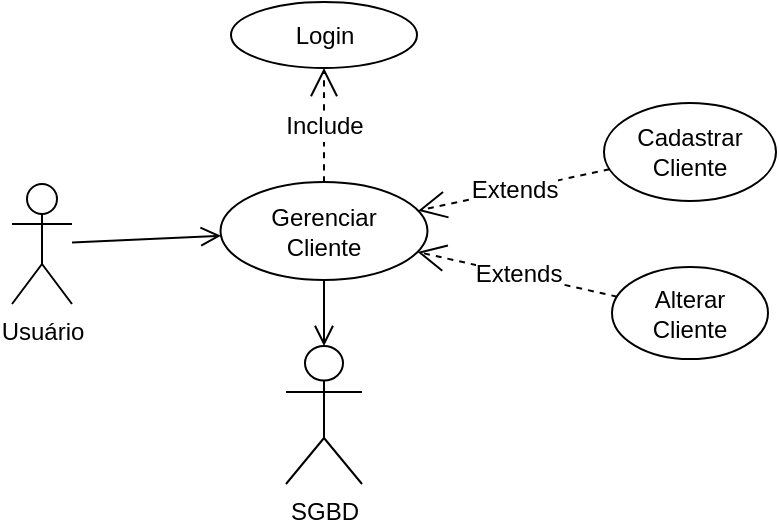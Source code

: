 <mxfile version="24.7.17">
  <diagram name="Page-1" id="XKuFGBFuqH11n4ffUUHy">
    <mxGraphModel dx="1961" dy="1357" grid="0" gridSize="10" guides="1" tooltips="1" connect="1" arrows="1" fold="1" page="1" pageScale="1" pageWidth="1169" pageHeight="827" math="0" shadow="0">
      <root>
        <mxCell id="0" />
        <mxCell id="1" parent="0" />
        <mxCell id="M98I_Dfe5uiVffybFT3l-3" value="Usuário&lt;div&gt;&lt;br&gt;&lt;/div&gt;" style="shape=umlActor;verticalLabelPosition=bottom;verticalAlign=top;html=1;" parent="1" vertex="1">
          <mxGeometry x="-1043" y="-617" width="30" height="60" as="geometry" />
        </mxCell>
        <mxCell id="M98I_Dfe5uiVffybFT3l-5" value="&lt;div&gt;SGBD&lt;/div&gt;" style="shape=umlActor;verticalLabelPosition=bottom;verticalAlign=top;html=1;" parent="1" vertex="1">
          <mxGeometry x="-906" y="-536" width="38" height="69" as="geometry" />
        </mxCell>
        <mxCell id="M98I_Dfe5uiVffybFT3l-7" value="Login" style="ellipse;whiteSpace=wrap;html=1;" parent="1" vertex="1">
          <mxGeometry x="-933.5" y="-708" width="93" height="33" as="geometry" />
        </mxCell>
        <mxCell id="M98I_Dfe5uiVffybFT3l-38" value="Cadastrar&lt;div&gt;Cliente&lt;/div&gt;" style="ellipse;whiteSpace=wrap;html=1;" parent="1" vertex="1">
          <mxGeometry x="-747" y="-657.5" width="86" height="49" as="geometry" />
        </mxCell>
        <mxCell id="M98I_Dfe5uiVffybFT3l-56" value="Gerenciar&lt;div&gt;Cliente&lt;/div&gt;" style="ellipse;whiteSpace=wrap;html=1;" parent="1" vertex="1">
          <mxGeometry x="-938.75" y="-618" width="103.5" height="49" as="geometry" />
        </mxCell>
        <mxCell id="M98I_Dfe5uiVffybFT3l-57" value="Extends" style="endArrow=open;endSize=12;dashed=1;html=1;rounded=0;fontSize=12;curved=1;" parent="1" source="M98I_Dfe5uiVffybFT3l-38" target="M98I_Dfe5uiVffybFT3l-56" edge="1">
          <mxGeometry x="-0.001" width="160" relative="1" as="geometry">
            <mxPoint x="-390" y="-805.5" as="sourcePoint" />
            <mxPoint x="-592" y="-776.5" as="targetPoint" />
            <mxPoint as="offset" />
          </mxGeometry>
        </mxCell>
        <mxCell id="M98I_Dfe5uiVffybFT3l-58" value="Include" style="endArrow=open;endSize=12;dashed=1;html=1;rounded=0;fontSize=12;curved=1;" parent="1" source="M98I_Dfe5uiVffybFT3l-56" target="M98I_Dfe5uiVffybFT3l-7" edge="1">
          <mxGeometry width="160" relative="1" as="geometry">
            <mxPoint x="-742" y="-758" as="sourcePoint" />
            <mxPoint x="-916" y="-711" as="targetPoint" />
          </mxGeometry>
        </mxCell>
        <mxCell id="M98I_Dfe5uiVffybFT3l-59" value="Alterar&lt;div&gt;&lt;span style=&quot;background-color: initial;&quot;&gt;Cliente&lt;/span&gt;&lt;/div&gt;" style="ellipse;whiteSpace=wrap;html=1;" parent="1" vertex="1">
          <mxGeometry x="-743" y="-575.5" width="78" height="46" as="geometry" />
        </mxCell>
        <mxCell id="M98I_Dfe5uiVffybFT3l-60" value="Extends" style="endArrow=open;endSize=12;dashed=1;html=1;rounded=0;fontSize=12;curved=1;" parent="1" source="M98I_Dfe5uiVffybFT3l-59" target="M98I_Dfe5uiVffybFT3l-56" edge="1">
          <mxGeometry x="-0.001" width="160" relative="1" as="geometry">
            <mxPoint x="-723" y="-717" as="sourcePoint" />
            <mxPoint x="-810" y="-686" as="targetPoint" />
            <mxPoint as="offset" />
          </mxGeometry>
        </mxCell>
        <mxCell id="M98I_Dfe5uiVffybFT3l-80" value="" style="endArrow=open;html=1;rounded=0;fontSize=12;startSize=8;endSize=8;endFill=0;" parent="1" source="M98I_Dfe5uiVffybFT3l-56" target="M98I_Dfe5uiVffybFT3l-5" edge="1">
          <mxGeometry relative="1" as="geometry">
            <mxPoint x="-203" y="-746" as="sourcePoint" />
            <mxPoint x="75" y="-478" as="targetPoint" />
          </mxGeometry>
        </mxCell>
        <mxCell id="M98I_Dfe5uiVffybFT3l-89" value="" style="endArrow=open;html=1;rounded=0;fontSize=12;startSize=8;endSize=8;endFill=0;curved=1;" parent="1" source="M98I_Dfe5uiVffybFT3l-3" target="M98I_Dfe5uiVffybFT3l-56" edge="1">
          <mxGeometry relative="1" as="geometry">
            <mxPoint x="-990" y="-622.308" as="sourcePoint" />
            <mxPoint x="-1248" y="-604" as="targetPoint" />
          </mxGeometry>
        </mxCell>
      </root>
    </mxGraphModel>
  </diagram>
</mxfile>
